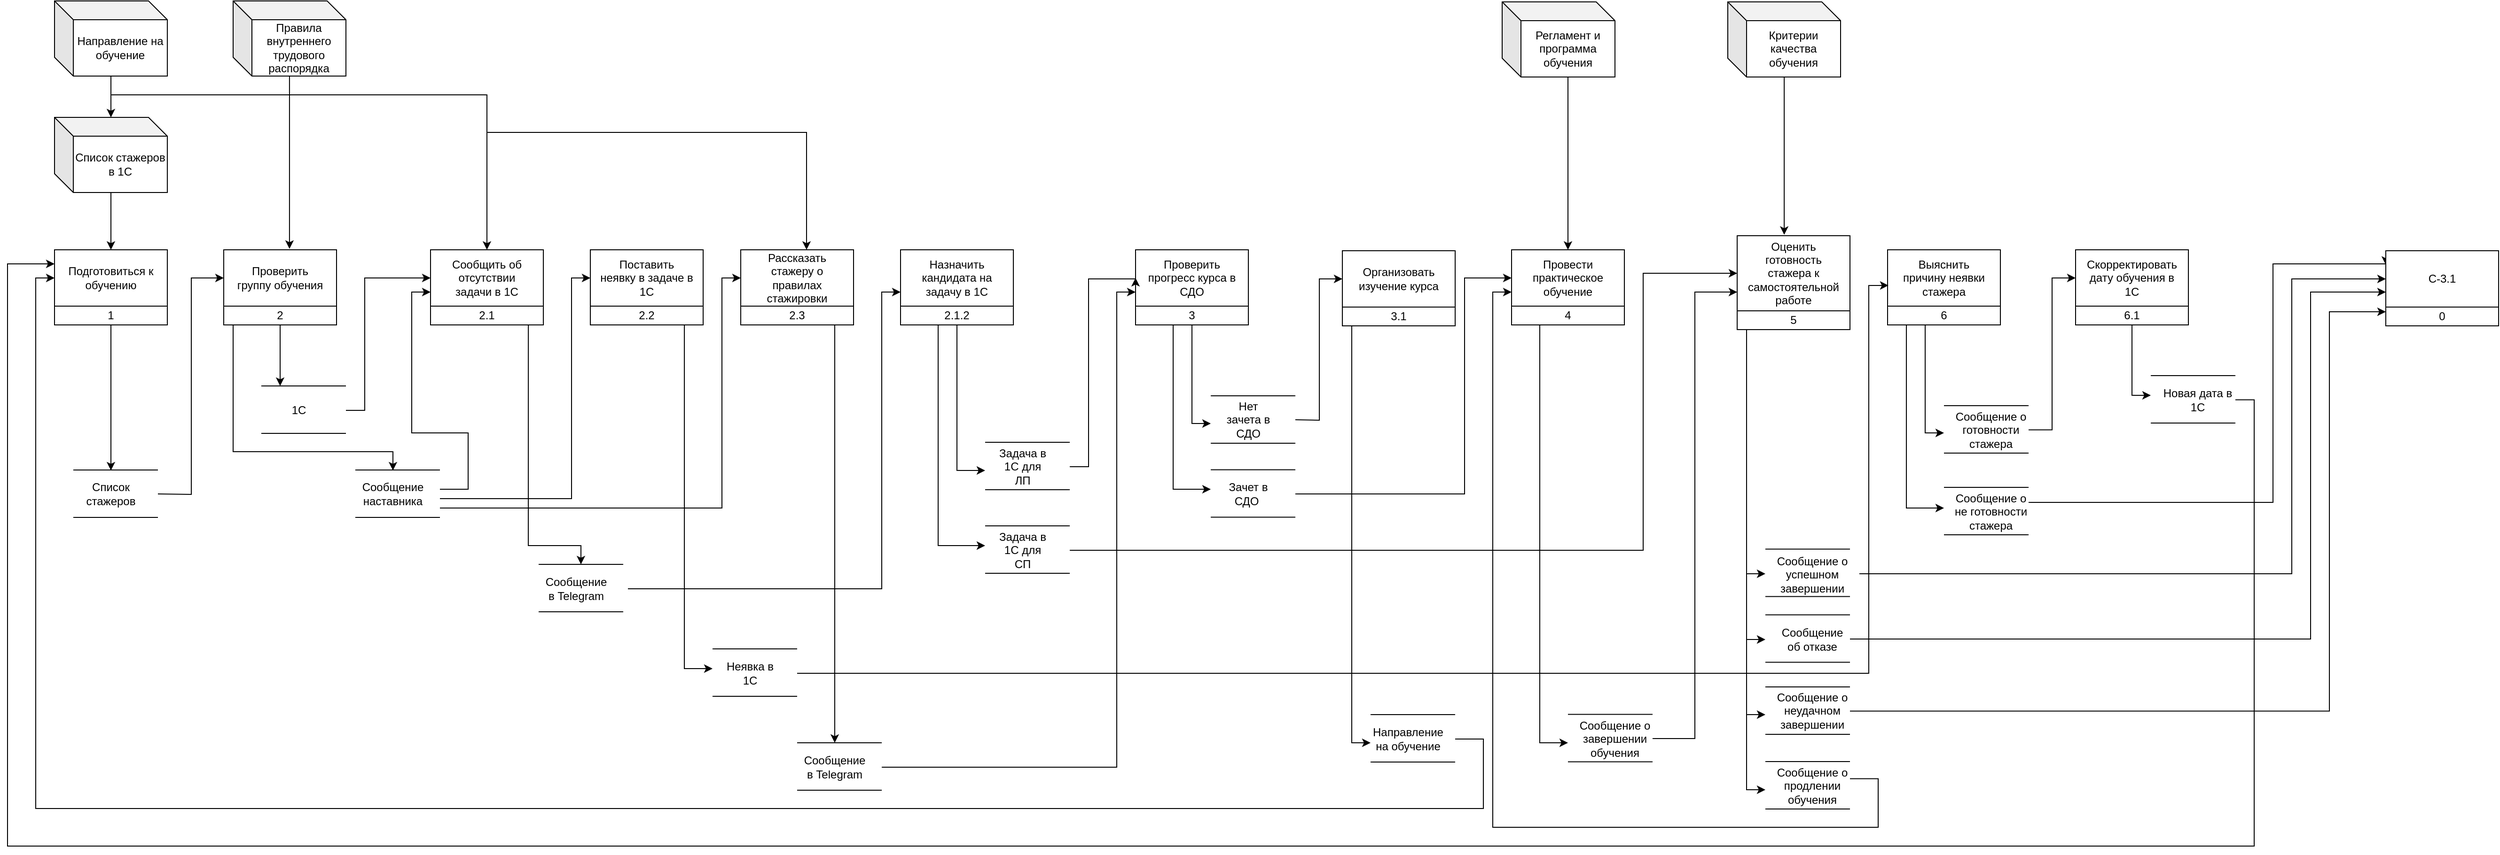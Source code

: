 <mxfile version="16.6.4" type="github">
  <diagram name="Page-1" id="b520641d-4fe3-3701-9064-5fc419738815">
    <mxGraphModel dx="1182" dy="735" grid="1" gridSize="10" guides="1" tooltips="1" connect="1" arrows="1" fold="1" page="1" pageScale="1" pageWidth="1100" pageHeight="850" background="none" math="0" shadow="0">
      <root>
        <mxCell id="0" />
        <mxCell id="1" parent="0" />
        <mxCell id="6F9IR-Z4LZiCtRojtN5O-6" value="" style="edgeStyle=orthogonalEdgeStyle;rounded=0;orthogonalLoop=1;jettySize=auto;html=1;" edge="1" parent="1" source="6F9IR-Z4LZiCtRojtN5O-1" target="6F9IR-Z4LZiCtRojtN5O-5">
          <mxGeometry relative="1" as="geometry" />
        </mxCell>
        <mxCell id="6F9IR-Z4LZiCtRojtN5O-1" value="Направление на обучение" style="shape=cube;whiteSpace=wrap;html=1;boundedLbl=1;backgroundOutline=1;darkOpacity=0.05;darkOpacity2=0.1;" vertex="1" parent="1">
          <mxGeometry x="90" y="40" width="120" height="80" as="geometry" />
        </mxCell>
        <mxCell id="6F9IR-Z4LZiCtRojtN5O-19" value="" style="edgeStyle=orthogonalEdgeStyle;rounded=0;orthogonalLoop=1;jettySize=auto;html=1;" edge="1" parent="1" source="6F9IR-Z4LZiCtRojtN5O-5" target="6F9IR-Z4LZiCtRojtN5O-7">
          <mxGeometry relative="1" as="geometry" />
        </mxCell>
        <mxCell id="6F9IR-Z4LZiCtRojtN5O-5" value="Список стажеров в 1С" style="shape=cube;whiteSpace=wrap;html=1;boundedLbl=1;backgroundOutline=1;darkOpacity=0.05;darkOpacity2=0.1;" vertex="1" parent="1">
          <mxGeometry x="90" y="164" width="120" height="80" as="geometry" />
        </mxCell>
        <mxCell id="6F9IR-Z4LZiCtRojtN5O-7" value="&#xa;&#xa;Подготовиться к&#xa;обучению&#xa;&#xa;" style="whiteSpace=wrap;html=1;" vertex="1" parent="1">
          <mxGeometry x="90" y="305" width="120" height="60" as="geometry" />
        </mxCell>
        <mxCell id="6F9IR-Z4LZiCtRojtN5O-97" value="" style="edgeStyle=orthogonalEdgeStyle;rounded=0;orthogonalLoop=1;jettySize=auto;html=1;" edge="1" parent="1" source="6F9IR-Z4LZiCtRojtN5O-9">
          <mxGeometry relative="1" as="geometry">
            <mxPoint x="150" y="540" as="targetPoint" />
          </mxGeometry>
        </mxCell>
        <mxCell id="6F9IR-Z4LZiCtRojtN5O-9" value="1" style="rounded=0;whiteSpace=wrap;html=1;" vertex="1" parent="1">
          <mxGeometry x="90" y="365" width="120" height="20" as="geometry" />
        </mxCell>
        <mxCell id="6F9IR-Z4LZiCtRojtN5O-10" value="&#xa;&#xa;Проверить&#xa;группу обучения&#xa;&#xa;" style="whiteSpace=wrap;html=1;" vertex="1" parent="1">
          <mxGeometry x="270" y="305" width="120" height="60" as="geometry" />
        </mxCell>
        <mxCell id="6F9IR-Z4LZiCtRojtN5O-117" value="" style="edgeStyle=orthogonalEdgeStyle;rounded=0;orthogonalLoop=1;jettySize=auto;html=1;" edge="1" parent="1" source="6F9IR-Z4LZiCtRojtN5O-12">
          <mxGeometry relative="1" as="geometry">
            <mxPoint x="450" y="540" as="targetPoint" />
            <Array as="points">
              <mxPoint x="280" y="520" />
              <mxPoint x="450" y="520" />
            </Array>
          </mxGeometry>
        </mxCell>
        <mxCell id="6F9IR-Z4LZiCtRojtN5O-123" value="" style="edgeStyle=orthogonalEdgeStyle;rounded=0;orthogonalLoop=1;jettySize=auto;html=1;" edge="1" parent="1" source="6F9IR-Z4LZiCtRojtN5O-12">
          <mxGeometry relative="1" as="geometry">
            <mxPoint x="330" y="450" as="targetPoint" />
          </mxGeometry>
        </mxCell>
        <mxCell id="6F9IR-Z4LZiCtRojtN5O-12" value="2" style="rounded=0;whiteSpace=wrap;html=1;" vertex="1" parent="1">
          <mxGeometry x="270" y="365" width="120" height="20" as="geometry" />
        </mxCell>
        <mxCell id="6F9IR-Z4LZiCtRojtN5O-13" value="&#xa;&#xa;Сообщить об&#xa;отсутствии&#xa;задачи в 1С&#xa;&#xa;" style="whiteSpace=wrap;html=1;" vertex="1" parent="1">
          <mxGeometry x="490" y="305" width="120" height="60" as="geometry" />
        </mxCell>
        <mxCell id="6F9IR-Z4LZiCtRojtN5O-132" value="" style="edgeStyle=orthogonalEdgeStyle;rounded=0;orthogonalLoop=1;jettySize=auto;html=1;exitX=0.867;exitY=0.95;exitDx=0;exitDy=0;exitPerimeter=0;" edge="1" parent="1" source="6F9IR-Z4LZiCtRojtN5O-14">
          <mxGeometry relative="1" as="geometry">
            <mxPoint x="650" y="640" as="targetPoint" />
            <Array as="points">
              <mxPoint x="594" y="620" />
              <mxPoint x="650" y="620" />
            </Array>
          </mxGeometry>
        </mxCell>
        <mxCell id="6F9IR-Z4LZiCtRojtN5O-14" value="2.1" style="rounded=0;whiteSpace=wrap;html=1;" vertex="1" parent="1">
          <mxGeometry x="490" y="365" width="120" height="20" as="geometry" />
        </mxCell>
        <mxCell id="6F9IR-Z4LZiCtRojtN5O-15" value="&#xa;&#xa;Поставить&#xa;неявку в задаче в&#xa;1С&#xa;&#xa;" style="whiteSpace=wrap;html=1;" vertex="1" parent="1">
          <mxGeometry x="660" y="305" width="120" height="60" as="geometry" />
        </mxCell>
        <mxCell id="6F9IR-Z4LZiCtRojtN5O-153" value="" style="edgeStyle=orthogonalEdgeStyle;rounded=0;orthogonalLoop=1;jettySize=auto;html=1;" edge="1" parent="1" source="6F9IR-Z4LZiCtRojtN5O-16">
          <mxGeometry relative="1" as="geometry">
            <mxPoint x="790" y="751" as="targetPoint" />
            <Array as="points">
              <mxPoint x="760" y="751" />
            </Array>
          </mxGeometry>
        </mxCell>
        <mxCell id="6F9IR-Z4LZiCtRojtN5O-16" value="2.2" style="rounded=0;whiteSpace=wrap;html=1;" vertex="1" parent="1">
          <mxGeometry x="660" y="365" width="120" height="20" as="geometry" />
        </mxCell>
        <mxCell id="6F9IR-Z4LZiCtRojtN5O-17" value="&#xa;&#xa;Рассказать&#xa;стажеру о&#xa;правилах&#xa;стажировки&#xa;&#xa;" style="whiteSpace=wrap;html=1;" vertex="1" parent="1">
          <mxGeometry x="820" y="305" width="120" height="60" as="geometry" />
        </mxCell>
        <mxCell id="6F9IR-Z4LZiCtRojtN5O-160" value="" style="edgeStyle=orthogonalEdgeStyle;rounded=0;orthogonalLoop=1;jettySize=auto;html=1;" edge="1" parent="1" source="6F9IR-Z4LZiCtRojtN5O-18">
          <mxGeometry relative="1" as="geometry">
            <mxPoint x="920" y="830" as="targetPoint" />
            <Array as="points">
              <mxPoint x="920" y="445" />
            </Array>
          </mxGeometry>
        </mxCell>
        <mxCell id="6F9IR-Z4LZiCtRojtN5O-18" value="2.3" style="rounded=0;whiteSpace=wrap;html=1;" vertex="1" parent="1">
          <mxGeometry x="820" y="365" width="120" height="20" as="geometry" />
        </mxCell>
        <mxCell id="6F9IR-Z4LZiCtRojtN5O-23" value="" style="edgeStyle=orthogonalEdgeStyle;rounded=0;orthogonalLoop=1;jettySize=auto;html=1;entryX=0.583;entryY=-0.017;entryDx=0;entryDy=0;entryPerimeter=0;" edge="1" parent="1" source="6F9IR-Z4LZiCtRojtN5O-21" target="6F9IR-Z4LZiCtRojtN5O-10">
          <mxGeometry relative="1" as="geometry">
            <mxPoint x="340" y="200" as="targetPoint" />
          </mxGeometry>
        </mxCell>
        <mxCell id="6F9IR-Z4LZiCtRojtN5O-21" value="Правила внутреннего трудового распорядка" style="shape=cube;whiteSpace=wrap;html=1;boundedLbl=1;backgroundOutline=1;darkOpacity=0.05;darkOpacity2=0.1;" vertex="1" parent="1">
          <mxGeometry x="280" y="40" width="120" height="80" as="geometry" />
        </mxCell>
        <mxCell id="6F9IR-Z4LZiCtRojtN5O-29" value="" style="edgeStyle=orthogonalEdgeStyle;rounded=0;orthogonalLoop=1;jettySize=auto;html=1;entryX=0.5;entryY=0;entryDx=0;entryDy=0;" edge="1" parent="1" target="6F9IR-Z4LZiCtRojtN5O-13">
          <mxGeometry relative="1" as="geometry">
            <mxPoint x="150" y="130" as="sourcePoint" />
            <mxPoint x="550" y="140" as="targetPoint" />
            <Array as="points">
              <mxPoint x="150" y="140" />
              <mxPoint x="550" y="140" />
            </Array>
          </mxGeometry>
        </mxCell>
        <mxCell id="6F9IR-Z4LZiCtRojtN5O-36" value="" style="edgeStyle=orthogonalEdgeStyle;rounded=0;orthogonalLoop=1;jettySize=auto;html=1;" edge="1" parent="1" target="6F9IR-Z4LZiCtRojtN5O-17">
          <mxGeometry relative="1" as="geometry">
            <mxPoint x="550" y="180" as="sourcePoint" />
            <mxPoint x="890" y="210" as="targetPoint" />
            <Array as="points">
              <mxPoint x="890" y="300" />
              <mxPoint x="890" y="300" />
            </Array>
          </mxGeometry>
        </mxCell>
        <mxCell id="6F9IR-Z4LZiCtRojtN5O-37" value="Назначить&lt;br&gt;кандидата на&lt;br&gt;задачу в 1С" style="whiteSpace=wrap;html=1;" vertex="1" parent="1">
          <mxGeometry x="990" y="305" width="120" height="60" as="geometry" />
        </mxCell>
        <mxCell id="6F9IR-Z4LZiCtRojtN5O-145" value="" style="edgeStyle=orthogonalEdgeStyle;rounded=0;orthogonalLoop=1;jettySize=auto;html=1;" edge="1" parent="1" source="6F9IR-Z4LZiCtRojtN5O-40">
          <mxGeometry relative="1" as="geometry">
            <mxPoint x="1080" y="540" as="targetPoint" />
            <Array as="points">
              <mxPoint x="1050" y="540" />
            </Array>
          </mxGeometry>
        </mxCell>
        <mxCell id="6F9IR-Z4LZiCtRojtN5O-147" value="" style="edgeStyle=orthogonalEdgeStyle;rounded=0;orthogonalLoop=1;jettySize=auto;html=1;" edge="1" parent="1" source="6F9IR-Z4LZiCtRojtN5O-40">
          <mxGeometry relative="1" as="geometry">
            <mxPoint x="1080" y="620" as="targetPoint" />
            <Array as="points">
              <mxPoint x="1030" y="620" />
            </Array>
          </mxGeometry>
        </mxCell>
        <mxCell id="6F9IR-Z4LZiCtRojtN5O-40" value="2.1.2" style="rounded=0;whiteSpace=wrap;html=1;" vertex="1" parent="1">
          <mxGeometry x="990" y="365" width="120" height="20" as="geometry" />
        </mxCell>
        <mxCell id="6F9IR-Z4LZiCtRojtN5O-45" value="&#xa;&#xa;Выяснить&#xa;причину неявки&#xa;стажера&#xa;&#xa;" style="whiteSpace=wrap;html=1;" vertex="1" parent="1">
          <mxGeometry x="2040" y="305" width="120" height="60" as="geometry" />
        </mxCell>
        <mxCell id="6F9IR-Z4LZiCtRojtN5O-204" value="" style="edgeStyle=orthogonalEdgeStyle;rounded=0;orthogonalLoop=1;jettySize=auto;html=1;" edge="1" parent="1" source="6F9IR-Z4LZiCtRojtN5O-47">
          <mxGeometry relative="1" as="geometry">
            <mxPoint x="2100" y="500" as="targetPoint" />
            <Array as="points">
              <mxPoint x="2080" y="500" />
            </Array>
          </mxGeometry>
        </mxCell>
        <mxCell id="6F9IR-Z4LZiCtRojtN5O-218" value="" style="edgeStyle=orthogonalEdgeStyle;rounded=0;orthogonalLoop=1;jettySize=auto;html=1;" edge="1" parent="1" source="6F9IR-Z4LZiCtRojtN5O-47">
          <mxGeometry relative="1" as="geometry">
            <mxPoint x="2100" y="580" as="targetPoint" />
            <Array as="points">
              <mxPoint x="2060" y="580" />
            </Array>
          </mxGeometry>
        </mxCell>
        <mxCell id="6F9IR-Z4LZiCtRojtN5O-47" value="6" style="rounded=0;whiteSpace=wrap;html=1;" vertex="1" parent="1">
          <mxGeometry x="2040" y="365" width="120" height="20" as="geometry" />
        </mxCell>
        <mxCell id="6F9IR-Z4LZiCtRojtN5O-51" value="Проверить&lt;br&gt;прогресс курса в&lt;br&gt;СДО" style="whiteSpace=wrap;html=1;" vertex="1" parent="1">
          <mxGeometry x="1240" y="305" width="120" height="60" as="geometry" />
        </mxCell>
        <mxCell id="6F9IR-Z4LZiCtRojtN5O-167" value="" style="edgeStyle=orthogonalEdgeStyle;rounded=0;orthogonalLoop=1;jettySize=auto;html=1;" edge="1" parent="1" source="6F9IR-Z4LZiCtRojtN5O-53">
          <mxGeometry relative="1" as="geometry">
            <mxPoint x="1320" y="490" as="targetPoint" />
            <Array as="points">
              <mxPoint x="1300" y="490" />
            </Array>
          </mxGeometry>
        </mxCell>
        <mxCell id="6F9IR-Z4LZiCtRojtN5O-176" value="" style="edgeStyle=orthogonalEdgeStyle;rounded=0;orthogonalLoop=1;jettySize=auto;html=1;" edge="1" parent="1" source="6F9IR-Z4LZiCtRojtN5O-53">
          <mxGeometry relative="1" as="geometry">
            <mxPoint x="1320" y="560" as="targetPoint" />
            <Array as="points">
              <mxPoint x="1280" y="560" />
            </Array>
          </mxGeometry>
        </mxCell>
        <mxCell id="6F9IR-Z4LZiCtRojtN5O-53" value="3" style="rounded=0;whiteSpace=wrap;html=1;" vertex="1" parent="1">
          <mxGeometry x="1240" y="365" width="120" height="20" as="geometry" />
        </mxCell>
        <mxCell id="6F9IR-Z4LZiCtRojtN5O-62" value="&#xa;&#xa;Оценить&#xa;готовность&#xa;стажера к&#xa;самостоятельной&#xa;работе&#xa;&#xa;" style="whiteSpace=wrap;html=1;" vertex="1" parent="1">
          <mxGeometry x="1880" y="290" width="120" height="80" as="geometry" />
        </mxCell>
        <mxCell id="6F9IR-Z4LZiCtRojtN5O-196" value="" style="edgeStyle=orthogonalEdgeStyle;rounded=0;orthogonalLoop=1;jettySize=auto;html=1;" edge="1" parent="1" source="6F9IR-Z4LZiCtRojtN5O-64">
          <mxGeometry relative="1" as="geometry">
            <mxPoint x="1910" y="880" as="targetPoint" />
            <Array as="points">
              <mxPoint x="1890" y="880" />
            </Array>
          </mxGeometry>
        </mxCell>
        <mxCell id="6F9IR-Z4LZiCtRojtN5O-64" value="5" style="rounded=0;whiteSpace=wrap;html=1;" vertex="1" parent="1">
          <mxGeometry x="1880" y="370" width="120" height="20" as="geometry" />
        </mxCell>
        <mxCell id="6F9IR-Z4LZiCtRojtN5O-69" value="" style="edgeStyle=orthogonalEdgeStyle;rounded=0;orthogonalLoop=1;jettySize=auto;html=1;entryX=0.417;entryY=-0.012;entryDx=0;entryDy=0;entryPerimeter=0;" edge="1" parent="1" source="6F9IR-Z4LZiCtRojtN5O-67" target="6F9IR-Z4LZiCtRojtN5O-62">
          <mxGeometry relative="1" as="geometry">
            <mxPoint x="1930" y="211" as="targetPoint" />
          </mxGeometry>
        </mxCell>
        <mxCell id="6F9IR-Z4LZiCtRojtN5O-67" value="Критерии качества обучения" style="shape=cube;whiteSpace=wrap;boundedLbl=1;backgroundOutline=1;darkOpacity=0.05;darkOpacity2=0.1;" vertex="1" parent="1">
          <mxGeometry x="1870" y="41" width="120" height="80" as="geometry" />
        </mxCell>
        <mxCell id="6F9IR-Z4LZiCtRojtN5O-70" value="&#xa;&#xa;Провести&#xa;практическое&#xa;обучение&#xa;&#xa;" style="whiteSpace=wrap;html=1;" vertex="1" parent="1">
          <mxGeometry x="1640" y="305" width="120" height="60" as="geometry" />
        </mxCell>
        <mxCell id="6F9IR-Z4LZiCtRojtN5O-189" value="" style="edgeStyle=orthogonalEdgeStyle;rounded=0;orthogonalLoop=1;jettySize=auto;html=1;" edge="1" parent="1" source="6F9IR-Z4LZiCtRojtN5O-72">
          <mxGeometry relative="1" as="geometry">
            <mxPoint x="1700" y="830" as="targetPoint" />
            <Array as="points">
              <mxPoint x="1670" y="830" />
            </Array>
          </mxGeometry>
        </mxCell>
        <mxCell id="6F9IR-Z4LZiCtRojtN5O-72" value="4" style="rounded=0;whiteSpace=wrap;html=1;" vertex="1" parent="1">
          <mxGeometry x="1640" y="365" width="120" height="20" as="geometry" />
        </mxCell>
        <mxCell id="6F9IR-Z4LZiCtRojtN5O-77" value="" style="edgeStyle=orthogonalEdgeStyle;rounded=0;orthogonalLoop=1;jettySize=auto;html=1;" edge="1" parent="1" source="6F9IR-Z4LZiCtRojtN5O-75" target="6F9IR-Z4LZiCtRojtN5O-70">
          <mxGeometry relative="1" as="geometry">
            <mxPoint x="1690" y="260" as="targetPoint" />
            <Array as="points">
              <mxPoint x="1700" y="170" />
              <mxPoint x="1700" y="170" />
            </Array>
          </mxGeometry>
        </mxCell>
        <mxCell id="6F9IR-Z4LZiCtRojtN5O-75" value="Регламент и программа обучения" style="shape=cube;whiteSpace=wrap;boundedLbl=1;backgroundOutline=1;darkOpacity=0.05;darkOpacity2=0.1;" vertex="1" parent="1">
          <mxGeometry x="1630" y="41" width="120" height="80" as="geometry" />
        </mxCell>
        <mxCell id="6F9IR-Z4LZiCtRojtN5O-78" value="&#xa;&#xa;Организовать&#xa;изучение курса&#xa;&#xa;" style="whiteSpace=wrap;html=1;" vertex="1" parent="1">
          <mxGeometry x="1460" y="306" width="120" height="60" as="geometry" />
        </mxCell>
        <mxCell id="6F9IR-Z4LZiCtRojtN5O-185" value="" style="edgeStyle=orthogonalEdgeStyle;rounded=0;orthogonalLoop=1;jettySize=auto;html=1;" edge="1" parent="1" source="6F9IR-Z4LZiCtRojtN5O-80">
          <mxGeometry relative="1" as="geometry">
            <mxPoint x="1490" y="830" as="targetPoint" />
            <Array as="points">
              <mxPoint x="1470" y="830" />
            </Array>
          </mxGeometry>
        </mxCell>
        <mxCell id="6F9IR-Z4LZiCtRojtN5O-80" value="3.1" style="rounded=0;whiteSpace=wrap;html=1;" vertex="1" parent="1">
          <mxGeometry x="1460" y="366" width="120" height="20" as="geometry" />
        </mxCell>
        <mxCell id="6F9IR-Z4LZiCtRojtN5O-89" value="Скорректировать&lt;br&gt;дату обучения в&lt;br&gt;1С" style="whiteSpace=wrap;html=1;" vertex="1" parent="1">
          <mxGeometry x="2240" y="305" width="120" height="60" as="geometry" />
        </mxCell>
        <mxCell id="6F9IR-Z4LZiCtRojtN5O-220" value="" style="edgeStyle=orthogonalEdgeStyle;rounded=0;orthogonalLoop=1;jettySize=auto;html=1;" edge="1" parent="1" source="6F9IR-Z4LZiCtRojtN5O-91">
          <mxGeometry relative="1" as="geometry">
            <mxPoint x="2320" y="460" as="targetPoint" />
            <Array as="points">
              <mxPoint x="2300" y="460" />
            </Array>
          </mxGeometry>
        </mxCell>
        <mxCell id="6F9IR-Z4LZiCtRojtN5O-91" value="6.1" style="rounded=0;whiteSpace=wrap;html=1;" vertex="1" parent="1">
          <mxGeometry x="2240" y="365" width="120" height="20" as="geometry" />
        </mxCell>
        <mxCell id="6F9IR-Z4LZiCtRojtN5O-98" value="" style="endArrow=none;html=1;rounded=0;" edge="1" parent="1">
          <mxGeometry width="50" height="50" relative="1" as="geometry">
            <mxPoint x="110" y="539.5" as="sourcePoint" />
            <mxPoint x="200" y="539.5" as="targetPoint" />
          </mxGeometry>
        </mxCell>
        <mxCell id="6F9IR-Z4LZiCtRojtN5O-101" value="" style="endArrow=none;html=1;rounded=0;" edge="1" parent="1">
          <mxGeometry width="50" height="50" relative="1" as="geometry">
            <mxPoint x="110" y="590" as="sourcePoint" />
            <mxPoint x="200" y="590" as="targetPoint" />
          </mxGeometry>
        </mxCell>
        <mxCell id="6F9IR-Z4LZiCtRojtN5O-104" value="" style="edgeStyle=orthogonalEdgeStyle;rounded=0;orthogonalLoop=1;jettySize=auto;html=1;entryX=0;entryY=0.5;entryDx=0;entryDy=0;" edge="1" parent="1" target="6F9IR-Z4LZiCtRojtN5O-10">
          <mxGeometry relative="1" as="geometry">
            <mxPoint x="200" y="565" as="sourcePoint" />
            <mxPoint x="230" y="565" as="targetPoint" />
          </mxGeometry>
        </mxCell>
        <mxCell id="6F9IR-Z4LZiCtRojtN5O-102" value="Список стажеров" style="text;html=1;strokeColor=none;fillColor=none;align=center;verticalAlign=middle;whiteSpace=wrap;rounded=0;" vertex="1" parent="1">
          <mxGeometry x="120" y="550" width="60" height="30" as="geometry" />
        </mxCell>
        <mxCell id="6F9IR-Z4LZiCtRojtN5O-107" value="" style="endArrow=none;html=1;rounded=0;" edge="1" parent="1">
          <mxGeometry width="50" height="50" relative="1" as="geometry">
            <mxPoint x="410" y="539.5" as="sourcePoint" />
            <mxPoint x="500" y="539.5" as="targetPoint" />
          </mxGeometry>
        </mxCell>
        <mxCell id="6F9IR-Z4LZiCtRojtN5O-108" value="" style="endArrow=none;html=1;rounded=0;" edge="1" parent="1">
          <mxGeometry width="50" height="50" relative="1" as="geometry">
            <mxPoint x="410" y="590" as="sourcePoint" />
            <mxPoint x="500" y="590" as="targetPoint" />
          </mxGeometry>
        </mxCell>
        <mxCell id="6F9IR-Z4LZiCtRojtN5O-119" value="" style="edgeStyle=orthogonalEdgeStyle;rounded=0;orthogonalLoop=1;jettySize=auto;html=1;entryX=0;entryY=0.5;entryDx=0;entryDy=0;" edge="1" parent="1" target="6F9IR-Z4LZiCtRojtN5O-17">
          <mxGeometry relative="1" as="geometry">
            <mxPoint x="500" y="580" as="sourcePoint" />
            <mxPoint x="880" y="410" as="targetPoint" />
            <Array as="points">
              <mxPoint x="800" y="580" />
              <mxPoint x="800" y="335" />
            </Array>
          </mxGeometry>
        </mxCell>
        <mxCell id="6F9IR-Z4LZiCtRojtN5O-121" value="" style="edgeStyle=orthogonalEdgeStyle;rounded=0;orthogonalLoop=1;jettySize=auto;html=1;entryX=0;entryY=0.5;entryDx=0;entryDy=0;" edge="1" parent="1" target="6F9IR-Z4LZiCtRojtN5O-15">
          <mxGeometry relative="1" as="geometry">
            <mxPoint x="500" y="570" as="sourcePoint" />
            <mxPoint x="430" y="564" as="targetPoint" />
            <Array as="points">
              <mxPoint x="640" y="570" />
              <mxPoint x="640" y="335" />
            </Array>
          </mxGeometry>
        </mxCell>
        <mxCell id="6F9IR-Z4LZiCtRojtN5O-127" value="" style="edgeStyle=orthogonalEdgeStyle;rounded=0;orthogonalLoop=1;jettySize=auto;html=1;entryX=0;entryY=0.75;entryDx=0;entryDy=0;" edge="1" parent="1" target="6F9IR-Z4LZiCtRojtN5O-13">
          <mxGeometry relative="1" as="geometry">
            <mxPoint x="500" y="560" as="sourcePoint" />
            <mxPoint x="580" y="385" as="targetPoint" />
            <Array as="points">
              <mxPoint x="530" y="560" />
              <mxPoint x="530" y="500" />
              <mxPoint x="470" y="500" />
              <mxPoint x="470" y="350" />
            </Array>
          </mxGeometry>
        </mxCell>
        <mxCell id="6F9IR-Z4LZiCtRojtN5O-109" value="Сообщение наставника" style="text;html=1;strokeColor=none;fillColor=none;align=center;verticalAlign=middle;whiteSpace=wrap;rounded=0;" vertex="1" parent="1">
          <mxGeometry x="420" y="550" width="60" height="30" as="geometry" />
        </mxCell>
        <mxCell id="6F9IR-Z4LZiCtRojtN5O-110" value="" style="endArrow=none;html=1;rounded=0;" edge="1" parent="1">
          <mxGeometry width="50" height="50" relative="1" as="geometry">
            <mxPoint x="310" y="450" as="sourcePoint" />
            <mxPoint x="400" y="450" as="targetPoint" />
          </mxGeometry>
        </mxCell>
        <mxCell id="6F9IR-Z4LZiCtRojtN5O-111" value="" style="endArrow=none;html=1;rounded=0;" edge="1" parent="1">
          <mxGeometry width="50" height="50" relative="1" as="geometry">
            <mxPoint x="310" y="500.5" as="sourcePoint" />
            <mxPoint x="400" y="500.5" as="targetPoint" />
          </mxGeometry>
        </mxCell>
        <mxCell id="6F9IR-Z4LZiCtRojtN5O-125" value="" style="edgeStyle=orthogonalEdgeStyle;rounded=0;orthogonalLoop=1;jettySize=auto;html=1;entryX=0;entryY=0.5;entryDx=0;entryDy=0;" edge="1" parent="1" target="6F9IR-Z4LZiCtRojtN5O-13">
          <mxGeometry relative="1" as="geometry">
            <mxPoint x="400" y="476" as="sourcePoint" />
            <mxPoint x="430" y="475.5" as="targetPoint" />
            <Array as="points">
              <mxPoint x="420" y="476" />
              <mxPoint x="420" y="335" />
            </Array>
          </mxGeometry>
        </mxCell>
        <mxCell id="6F9IR-Z4LZiCtRojtN5O-112" value="1С" style="text;html=1;strokeColor=none;fillColor=none;align=center;verticalAlign=middle;whiteSpace=wrap;rounded=0;" vertex="1" parent="1">
          <mxGeometry x="320" y="460.5" width="60" height="30" as="geometry" />
        </mxCell>
        <mxCell id="6F9IR-Z4LZiCtRojtN5O-128" value="" style="endArrow=none;html=1;rounded=0;" edge="1" parent="1">
          <mxGeometry width="50" height="50" relative="1" as="geometry">
            <mxPoint x="605" y="640" as="sourcePoint" />
            <mxPoint x="695" y="640" as="targetPoint" />
          </mxGeometry>
        </mxCell>
        <mxCell id="6F9IR-Z4LZiCtRojtN5O-129" value="" style="endArrow=none;html=1;rounded=0;" edge="1" parent="1">
          <mxGeometry width="50" height="50" relative="1" as="geometry">
            <mxPoint x="605" y="690.5" as="sourcePoint" />
            <mxPoint x="695" y="690.5" as="targetPoint" />
          </mxGeometry>
        </mxCell>
        <mxCell id="6F9IR-Z4LZiCtRojtN5O-135" value="" style="edgeStyle=orthogonalEdgeStyle;rounded=0;orthogonalLoop=1;jettySize=auto;html=1;entryX=0;entryY=0.75;entryDx=0;entryDy=0;" edge="1" parent="1" target="6F9IR-Z4LZiCtRojtN5O-37">
          <mxGeometry relative="1" as="geometry">
            <mxPoint x="700" y="666" as="sourcePoint" />
            <mxPoint x="725" y="665.5" as="targetPoint" />
            <Array as="points">
              <mxPoint x="970" y="666" />
              <mxPoint x="970" y="350" />
            </Array>
          </mxGeometry>
        </mxCell>
        <mxCell id="6F9IR-Z4LZiCtRojtN5O-130" value="Сообщение в Telegram" style="text;html=1;strokeColor=none;fillColor=none;align=center;verticalAlign=middle;whiteSpace=wrap;rounded=0;" vertex="1" parent="1">
          <mxGeometry x="615" y="650.5" width="60" height="30" as="geometry" />
        </mxCell>
        <mxCell id="6F9IR-Z4LZiCtRojtN5O-138" value="" style="endArrow=none;html=1;rounded=0;" edge="1" parent="1">
          <mxGeometry width="50" height="50" relative="1" as="geometry">
            <mxPoint x="1080" y="510" as="sourcePoint" />
            <mxPoint x="1170" y="510" as="targetPoint" />
          </mxGeometry>
        </mxCell>
        <mxCell id="6F9IR-Z4LZiCtRojtN5O-139" value="" style="endArrow=none;html=1;rounded=0;" edge="1" parent="1">
          <mxGeometry width="50" height="50" relative="1" as="geometry">
            <mxPoint x="1080" y="560.5" as="sourcePoint" />
            <mxPoint x="1170" y="560.5" as="targetPoint" />
          </mxGeometry>
        </mxCell>
        <mxCell id="6F9IR-Z4LZiCtRojtN5O-149" value="" style="edgeStyle=orthogonalEdgeStyle;rounded=0;orthogonalLoop=1;jettySize=auto;html=1;entryX=0;entryY=0.5;entryDx=0;entryDy=0;" edge="1" parent="1" target="6F9IR-Z4LZiCtRojtN5O-51">
          <mxGeometry relative="1" as="geometry">
            <mxPoint x="1170" y="536" as="sourcePoint" />
            <mxPoint x="1200" y="535.5" as="targetPoint" />
            <Array as="points">
              <mxPoint x="1190" y="536" />
              <mxPoint x="1190" y="336" />
            </Array>
          </mxGeometry>
        </mxCell>
        <mxCell id="6F9IR-Z4LZiCtRojtN5O-140" value="Задача в 1C для ЛП" style="text;html=1;strokeColor=none;fillColor=none;align=center;verticalAlign=middle;whiteSpace=wrap;rounded=0;" vertex="1" parent="1">
          <mxGeometry x="1090" y="520.5" width="60" height="30" as="geometry" />
        </mxCell>
        <mxCell id="6F9IR-Z4LZiCtRojtN5O-141" value="" style="endArrow=none;html=1;rounded=0;" edge="1" parent="1">
          <mxGeometry width="50" height="50" relative="1" as="geometry">
            <mxPoint x="1080" y="599" as="sourcePoint" />
            <mxPoint x="1170" y="599" as="targetPoint" />
          </mxGeometry>
        </mxCell>
        <mxCell id="6F9IR-Z4LZiCtRojtN5O-142" value="" style="endArrow=none;html=1;rounded=0;" edge="1" parent="1">
          <mxGeometry width="50" height="50" relative="1" as="geometry">
            <mxPoint x="1080" y="649.5" as="sourcePoint" />
            <mxPoint x="1170" y="649.5" as="targetPoint" />
          </mxGeometry>
        </mxCell>
        <mxCell id="6F9IR-Z4LZiCtRojtN5O-151" value="" style="edgeStyle=orthogonalEdgeStyle;rounded=0;orthogonalLoop=1;jettySize=auto;html=1;entryX=0;entryY=0.5;entryDx=0;entryDy=0;" edge="1" parent="1" target="6F9IR-Z4LZiCtRojtN5O-62">
          <mxGeometry relative="1" as="geometry">
            <mxPoint x="1170" y="625" as="sourcePoint" />
            <mxPoint x="1200" y="624.5" as="targetPoint" />
            <Array as="points">
              <mxPoint x="1780" y="625" />
              <mxPoint x="1780" y="330" />
            </Array>
          </mxGeometry>
        </mxCell>
        <mxCell id="6F9IR-Z4LZiCtRojtN5O-143" value="Задача в 1C для СП" style="text;html=1;strokeColor=none;fillColor=none;align=center;verticalAlign=middle;whiteSpace=wrap;rounded=0;" vertex="1" parent="1">
          <mxGeometry x="1090" y="609.5" width="60" height="30" as="geometry" />
        </mxCell>
        <mxCell id="6F9IR-Z4LZiCtRojtN5O-154" value="" style="endArrow=none;html=1;rounded=0;" edge="1" parent="1">
          <mxGeometry width="50" height="50" relative="1" as="geometry">
            <mxPoint x="790" y="730" as="sourcePoint" />
            <mxPoint x="880" y="730" as="targetPoint" />
          </mxGeometry>
        </mxCell>
        <mxCell id="6F9IR-Z4LZiCtRojtN5O-155" value="" style="endArrow=none;html=1;rounded=0;" edge="1" parent="1">
          <mxGeometry width="50" height="50" relative="1" as="geometry">
            <mxPoint x="790" y="780.5" as="sourcePoint" />
            <mxPoint x="880" y="780.5" as="targetPoint" />
          </mxGeometry>
        </mxCell>
        <mxCell id="6F9IR-Z4LZiCtRojtN5O-158" value="" style="edgeStyle=orthogonalEdgeStyle;rounded=0;orthogonalLoop=1;jettySize=auto;html=1;entryX=0.008;entryY=0.633;entryDx=0;entryDy=0;entryPerimeter=0;" edge="1" parent="1" target="6F9IR-Z4LZiCtRojtN5O-45">
          <mxGeometry relative="1" as="geometry">
            <mxPoint x="880" y="756" as="sourcePoint" />
            <mxPoint x="910" y="755.5" as="targetPoint" />
            <Array as="points">
              <mxPoint x="2020" y="756" />
              <mxPoint x="2020" y="343" />
            </Array>
          </mxGeometry>
        </mxCell>
        <mxCell id="6F9IR-Z4LZiCtRojtN5O-156" value="Неявка в 1C" style="text;html=1;strokeColor=none;fillColor=none;align=center;verticalAlign=middle;whiteSpace=wrap;rounded=0;" vertex="1" parent="1">
          <mxGeometry x="800" y="740.5" width="60" height="30" as="geometry" />
        </mxCell>
        <mxCell id="6F9IR-Z4LZiCtRojtN5O-161" value="" style="endArrow=none;html=1;rounded=0;" edge="1" parent="1">
          <mxGeometry width="50" height="50" relative="1" as="geometry">
            <mxPoint x="880" y="830" as="sourcePoint" />
            <mxPoint x="970" y="830" as="targetPoint" />
          </mxGeometry>
        </mxCell>
        <mxCell id="6F9IR-Z4LZiCtRojtN5O-162" value="" style="endArrow=none;html=1;rounded=0;" edge="1" parent="1">
          <mxGeometry width="50" height="50" relative="1" as="geometry">
            <mxPoint x="880" y="880.5" as="sourcePoint" />
            <mxPoint x="970" y="880.5" as="targetPoint" />
          </mxGeometry>
        </mxCell>
        <mxCell id="6F9IR-Z4LZiCtRojtN5O-165" value="" style="edgeStyle=orthogonalEdgeStyle;rounded=0;orthogonalLoop=1;jettySize=auto;html=1;entryX=0;entryY=0.75;entryDx=0;entryDy=0;" edge="1" parent="1" target="6F9IR-Z4LZiCtRojtN5O-51">
          <mxGeometry relative="1" as="geometry">
            <mxPoint x="970" y="856" as="sourcePoint" />
            <mxPoint x="1000" y="855.5" as="targetPoint" />
            <Array as="points">
              <mxPoint x="1220" y="856" />
              <mxPoint x="1220" y="350" />
            </Array>
          </mxGeometry>
        </mxCell>
        <mxCell id="6F9IR-Z4LZiCtRojtN5O-163" value="Сообщение в Telegram" style="text;html=1;strokeColor=none;fillColor=none;align=center;verticalAlign=middle;whiteSpace=wrap;rounded=0;" vertex="1" parent="1">
          <mxGeometry x="890" y="840.5" width="60" height="30" as="geometry" />
        </mxCell>
        <mxCell id="6F9IR-Z4LZiCtRojtN5O-168" value="" style="endArrow=none;html=1;rounded=0;" edge="1" parent="1">
          <mxGeometry width="50" height="50" relative="1" as="geometry">
            <mxPoint x="1320" y="460.5" as="sourcePoint" />
            <mxPoint x="1410" y="460.5" as="targetPoint" />
          </mxGeometry>
        </mxCell>
        <mxCell id="6F9IR-Z4LZiCtRojtN5O-169" value="" style="endArrow=none;html=1;rounded=0;" edge="1" parent="1">
          <mxGeometry width="50" height="50" relative="1" as="geometry">
            <mxPoint x="1320" y="511" as="sourcePoint" />
            <mxPoint x="1410" y="511" as="targetPoint" />
          </mxGeometry>
        </mxCell>
        <mxCell id="6F9IR-Z4LZiCtRojtN5O-178" value="" style="edgeStyle=orthogonalEdgeStyle;rounded=0;orthogonalLoop=1;jettySize=auto;html=1;entryX=0;entryY=0.5;entryDx=0;entryDy=0;" edge="1" parent="1" target="6F9IR-Z4LZiCtRojtN5O-78">
          <mxGeometry relative="1" as="geometry">
            <mxPoint x="1410" y="486" as="sourcePoint" />
            <mxPoint x="1440" y="486" as="targetPoint" />
          </mxGeometry>
        </mxCell>
        <mxCell id="6F9IR-Z4LZiCtRojtN5O-170" value="Нет зачета в СДО" style="text;html=1;strokeColor=none;fillColor=none;align=center;verticalAlign=middle;whiteSpace=wrap;rounded=0;" vertex="1" parent="1">
          <mxGeometry x="1330" y="471" width="60" height="30" as="geometry" />
        </mxCell>
        <mxCell id="6F9IR-Z4LZiCtRojtN5O-172" value="" style="endArrow=none;html=1;rounded=0;" edge="1" parent="1">
          <mxGeometry width="50" height="50" relative="1" as="geometry">
            <mxPoint x="1320" y="539.25" as="sourcePoint" />
            <mxPoint x="1410" y="539.25" as="targetPoint" />
          </mxGeometry>
        </mxCell>
        <mxCell id="6F9IR-Z4LZiCtRojtN5O-173" value="" style="endArrow=none;html=1;rounded=0;" edge="1" parent="1">
          <mxGeometry width="50" height="50" relative="1" as="geometry">
            <mxPoint x="1320" y="589.75" as="sourcePoint" />
            <mxPoint x="1410" y="589.75" as="targetPoint" />
          </mxGeometry>
        </mxCell>
        <mxCell id="6F9IR-Z4LZiCtRojtN5O-180" value="" style="edgeStyle=orthogonalEdgeStyle;rounded=0;orthogonalLoop=1;jettySize=auto;html=1;entryX=0;entryY=0.5;entryDx=0;entryDy=0;" edge="1" parent="1" target="6F9IR-Z4LZiCtRojtN5O-70">
          <mxGeometry relative="1" as="geometry">
            <mxPoint x="1410" y="565" as="sourcePoint" />
            <mxPoint x="1640" y="565" as="targetPoint" />
            <Array as="points">
              <mxPoint x="1590" y="565" />
              <mxPoint x="1590" y="335" />
            </Array>
          </mxGeometry>
        </mxCell>
        <mxCell id="6F9IR-Z4LZiCtRojtN5O-174" value="Зачет в СДО&amp;nbsp;" style="text;html=1;strokeColor=none;fillColor=none;align=center;verticalAlign=middle;whiteSpace=wrap;rounded=0;" vertex="1" parent="1">
          <mxGeometry x="1330" y="549.75" width="60" height="30" as="geometry" />
        </mxCell>
        <mxCell id="6F9IR-Z4LZiCtRojtN5O-181" value="" style="endArrow=none;html=1;rounded=0;" edge="1" parent="1">
          <mxGeometry width="50" height="50" relative="1" as="geometry">
            <mxPoint x="1490" y="800" as="sourcePoint" />
            <mxPoint x="1580" y="800" as="targetPoint" />
          </mxGeometry>
        </mxCell>
        <mxCell id="6F9IR-Z4LZiCtRojtN5O-182" value="" style="endArrow=none;html=1;rounded=0;" edge="1" parent="1">
          <mxGeometry width="50" height="50" relative="1" as="geometry">
            <mxPoint x="1490" y="850.5" as="sourcePoint" />
            <mxPoint x="1580" y="850.5" as="targetPoint" />
          </mxGeometry>
        </mxCell>
        <mxCell id="6F9IR-Z4LZiCtRojtN5O-187" value="" style="edgeStyle=orthogonalEdgeStyle;rounded=0;orthogonalLoop=1;jettySize=auto;html=1;entryX=0;entryY=0.5;entryDx=0;entryDy=0;" edge="1" parent="1" target="6F9IR-Z4LZiCtRojtN5O-7">
          <mxGeometry relative="1" as="geometry">
            <mxPoint x="1580" y="826" as="sourcePoint" />
            <mxPoint x="1610" y="920" as="targetPoint" />
            <Array as="points">
              <mxPoint x="1610" y="826" />
              <mxPoint x="1610" y="900" />
              <mxPoint x="70" y="900" />
              <mxPoint x="70" y="335" />
            </Array>
          </mxGeometry>
        </mxCell>
        <mxCell id="6F9IR-Z4LZiCtRojtN5O-183" value="Направление на обучение" style="text;html=1;strokeColor=none;fillColor=none;align=center;verticalAlign=middle;whiteSpace=wrap;rounded=0;" vertex="1" parent="1">
          <mxGeometry x="1500" y="810.5" width="60" height="30" as="geometry" />
        </mxCell>
        <mxCell id="6F9IR-Z4LZiCtRojtN5O-190" value="" style="endArrow=none;html=1;rounded=0;" edge="1" parent="1">
          <mxGeometry width="50" height="50" relative="1" as="geometry">
            <mxPoint x="1700" y="799.75" as="sourcePoint" />
            <mxPoint x="1790" y="799.75" as="targetPoint" />
          </mxGeometry>
        </mxCell>
        <mxCell id="6F9IR-Z4LZiCtRojtN5O-191" value="" style="endArrow=none;html=1;rounded=0;" edge="1" parent="1">
          <mxGeometry width="50" height="50" relative="1" as="geometry">
            <mxPoint x="1700" y="850.25" as="sourcePoint" />
            <mxPoint x="1790" y="850.25" as="targetPoint" />
          </mxGeometry>
        </mxCell>
        <mxCell id="6F9IR-Z4LZiCtRojtN5O-194" value="" style="edgeStyle=orthogonalEdgeStyle;rounded=0;orthogonalLoop=1;jettySize=auto;html=1;entryX=0;entryY=0.75;entryDx=0;entryDy=0;" edge="1" parent="1" source="6F9IR-Z4LZiCtRojtN5O-192" target="6F9IR-Z4LZiCtRojtN5O-62">
          <mxGeometry relative="1" as="geometry">
            <mxPoint x="1850" y="825.5" as="targetPoint" />
          </mxGeometry>
        </mxCell>
        <mxCell id="6F9IR-Z4LZiCtRojtN5O-192" value="Сообщение о завершении обучения" style="text;html=1;strokeColor=none;fillColor=none;align=center;verticalAlign=middle;whiteSpace=wrap;rounded=0;" vertex="1" parent="1">
          <mxGeometry x="1710" y="810.5" width="80" height="30" as="geometry" />
        </mxCell>
        <mxCell id="6F9IR-Z4LZiCtRojtN5O-198" value="" style="endArrow=none;html=1;rounded=0;" edge="1" parent="1">
          <mxGeometry width="50" height="50" relative="1" as="geometry">
            <mxPoint x="1910" y="850" as="sourcePoint" />
            <mxPoint x="2000" y="850" as="targetPoint" />
          </mxGeometry>
        </mxCell>
        <mxCell id="6F9IR-Z4LZiCtRojtN5O-199" value="" style="endArrow=none;html=1;rounded=0;" edge="1" parent="1">
          <mxGeometry width="50" height="50" relative="1" as="geometry">
            <mxPoint x="1910" y="900.5" as="sourcePoint" />
            <mxPoint x="2000" y="900.5" as="targetPoint" />
          </mxGeometry>
        </mxCell>
        <mxCell id="6F9IR-Z4LZiCtRojtN5O-202" value="" style="edgeStyle=orthogonalEdgeStyle;rounded=0;orthogonalLoop=1;jettySize=auto;html=1;entryX=0;entryY=0.75;entryDx=0;entryDy=0;exitX=1;exitY=0.25;exitDx=0;exitDy=0;" edge="1" parent="1" source="6F9IR-Z4LZiCtRojtN5O-200" target="6F9IR-Z4LZiCtRojtN5O-70">
          <mxGeometry relative="1" as="geometry">
            <mxPoint x="2060" y="825.5" as="targetPoint" />
            <Array as="points">
              <mxPoint x="2030" y="868" />
              <mxPoint x="2030" y="920" />
              <mxPoint x="1620" y="920" />
              <mxPoint x="1620" y="350" />
            </Array>
          </mxGeometry>
        </mxCell>
        <mxCell id="6F9IR-Z4LZiCtRojtN5O-200" value="Сообщение о продлении обучения" style="text;html=1;strokeColor=none;fillColor=none;align=center;verticalAlign=middle;whiteSpace=wrap;rounded=0;" vertex="1" parent="1">
          <mxGeometry x="1920" y="860.75" width="80" height="30" as="geometry" />
        </mxCell>
        <mxCell id="6F9IR-Z4LZiCtRojtN5O-209" value="" style="endArrow=none;html=1;rounded=0;" edge="1" parent="1">
          <mxGeometry width="50" height="50" relative="1" as="geometry">
            <mxPoint x="2100" y="471" as="sourcePoint" />
            <mxPoint x="2190" y="471" as="targetPoint" />
          </mxGeometry>
        </mxCell>
        <mxCell id="6F9IR-Z4LZiCtRojtN5O-210" value="" style="endArrow=none;html=1;rounded=0;" edge="1" parent="1">
          <mxGeometry width="50" height="50" relative="1" as="geometry">
            <mxPoint x="2100" y="521.5" as="sourcePoint" />
            <mxPoint x="2190" y="521.5" as="targetPoint" />
          </mxGeometry>
        </mxCell>
        <mxCell id="6F9IR-Z4LZiCtRojtN5O-216" value="" style="edgeStyle=orthogonalEdgeStyle;rounded=0;orthogonalLoop=1;jettySize=auto;html=1;entryX=0;entryY=0.5;entryDx=0;entryDy=0;" edge="1" parent="1" source="6F9IR-Z4LZiCtRojtN5O-211" target="6F9IR-Z4LZiCtRojtN5O-89">
          <mxGeometry relative="1" as="geometry">
            <mxPoint x="2250" y="496.75" as="targetPoint" />
          </mxGeometry>
        </mxCell>
        <mxCell id="6F9IR-Z4LZiCtRojtN5O-211" value="Сообщение о готовности стажера" style="text;html=1;strokeColor=none;fillColor=none;align=center;verticalAlign=middle;whiteSpace=wrap;rounded=0;" vertex="1" parent="1">
          <mxGeometry x="2110" y="481.75" width="80" height="30" as="geometry" />
        </mxCell>
        <mxCell id="6F9IR-Z4LZiCtRojtN5O-212" value="" style="endArrow=none;html=1;rounded=0;" edge="1" parent="1">
          <mxGeometry width="50" height="50" relative="1" as="geometry">
            <mxPoint x="2100" y="558" as="sourcePoint" />
            <mxPoint x="2190" y="558" as="targetPoint" />
          </mxGeometry>
        </mxCell>
        <mxCell id="6F9IR-Z4LZiCtRojtN5O-213" value="" style="endArrow=none;html=1;rounded=0;" edge="1" parent="1">
          <mxGeometry width="50" height="50" relative="1" as="geometry">
            <mxPoint x="2100" y="608.5" as="sourcePoint" />
            <mxPoint x="2190" y="608.5" as="targetPoint" />
          </mxGeometry>
        </mxCell>
        <mxCell id="6F9IR-Z4LZiCtRojtN5O-228" value="" style="edgeStyle=orthogonalEdgeStyle;rounded=0;orthogonalLoop=1;jettySize=auto;html=1;entryX=0;entryY=0.25;entryDx=0;entryDy=0;" edge="1" parent="1" source="6F9IR-Z4LZiCtRojtN5O-214" target="6F9IR-Z4LZiCtRojtN5O-229">
          <mxGeometry relative="1" as="geometry">
            <mxPoint x="2540" y="584" as="targetPoint" />
            <Array as="points">
              <mxPoint x="2450" y="574" />
              <mxPoint x="2450" y="320" />
            </Array>
          </mxGeometry>
        </mxCell>
        <mxCell id="6F9IR-Z4LZiCtRojtN5O-214" value="Сообщение о не готовности стажера" style="text;html=1;strokeColor=none;fillColor=none;align=center;verticalAlign=middle;whiteSpace=wrap;rounded=0;" vertex="1" parent="1">
          <mxGeometry x="2110" y="568.75" width="80" height="30" as="geometry" />
        </mxCell>
        <mxCell id="6F9IR-Z4LZiCtRojtN5O-221" value="" style="endArrow=none;html=1;rounded=0;" edge="1" parent="1">
          <mxGeometry width="50" height="50" relative="1" as="geometry">
            <mxPoint x="2320" y="439" as="sourcePoint" />
            <mxPoint x="2410" y="439" as="targetPoint" />
          </mxGeometry>
        </mxCell>
        <mxCell id="6F9IR-Z4LZiCtRojtN5O-222" value="" style="endArrow=none;html=1;rounded=0;" edge="1" parent="1">
          <mxGeometry width="50" height="50" relative="1" as="geometry">
            <mxPoint x="2320" y="489.5" as="sourcePoint" />
            <mxPoint x="2410" y="489.5" as="targetPoint" />
          </mxGeometry>
        </mxCell>
        <mxCell id="6F9IR-Z4LZiCtRojtN5O-225" value="" style="edgeStyle=orthogonalEdgeStyle;rounded=0;orthogonalLoop=1;jettySize=auto;html=1;entryX=0;entryY=0.25;entryDx=0;entryDy=0;" edge="1" parent="1" source="6F9IR-Z4LZiCtRojtN5O-223" target="6F9IR-Z4LZiCtRojtN5O-7">
          <mxGeometry relative="1" as="geometry">
            <mxPoint x="2470" y="464.75" as="targetPoint" />
            <Array as="points">
              <mxPoint x="2430" y="465" />
              <mxPoint x="2430" y="940" />
              <mxPoint x="40" y="940" />
              <mxPoint x="40" y="320" />
            </Array>
          </mxGeometry>
        </mxCell>
        <mxCell id="6F9IR-Z4LZiCtRojtN5O-223" value="Новая дата в 1C" style="text;html=1;strokeColor=none;fillColor=none;align=center;verticalAlign=middle;whiteSpace=wrap;rounded=0;" vertex="1" parent="1">
          <mxGeometry x="2330" y="449.75" width="80" height="30" as="geometry" />
        </mxCell>
        <mxCell id="6F9IR-Z4LZiCtRojtN5O-229" value="С-3.1" style="whiteSpace=wrap;html=1;" vertex="1" parent="1">
          <mxGeometry x="2570" y="306" width="120" height="60" as="geometry" />
        </mxCell>
        <mxCell id="6F9IR-Z4LZiCtRojtN5O-230" value="0" style="rounded=0;whiteSpace=wrap;html=1;" vertex="1" parent="1">
          <mxGeometry x="2570" y="366" width="120" height="20" as="geometry" />
        </mxCell>
        <mxCell id="6F9IR-Z4LZiCtRojtN5O-231" value="" style="endArrow=none;html=1;rounded=0;" edge="1" parent="1">
          <mxGeometry width="50" height="50" relative="1" as="geometry">
            <mxPoint x="1910" y="623.75" as="sourcePoint" />
            <mxPoint x="2000" y="623.75" as="targetPoint" />
          </mxGeometry>
        </mxCell>
        <mxCell id="6F9IR-Z4LZiCtRojtN5O-232" value="" style="endArrow=none;html=1;rounded=0;" edge="1" parent="1">
          <mxGeometry width="50" height="50" relative="1" as="geometry">
            <mxPoint x="1910" y="674.25" as="sourcePoint" />
            <mxPoint x="2000" y="674.25" as="targetPoint" />
          </mxGeometry>
        </mxCell>
        <mxCell id="6F9IR-Z4LZiCtRojtN5O-244" value="" style="edgeStyle=orthogonalEdgeStyle;rounded=0;orthogonalLoop=1;jettySize=auto;html=1;entryX=0;entryY=0.5;entryDx=0;entryDy=0;" edge="1" parent="1" source="6F9IR-Z4LZiCtRojtN5O-233" target="6F9IR-Z4LZiCtRojtN5O-229">
          <mxGeometry relative="1" as="geometry">
            <mxPoint x="2480" y="430" as="targetPoint" />
            <Array as="points">
              <mxPoint x="2470" y="650" />
              <mxPoint x="2470" y="336" />
            </Array>
          </mxGeometry>
        </mxCell>
        <mxCell id="6F9IR-Z4LZiCtRojtN5O-233" value="Сообщение о успешном завершении" style="text;html=1;strokeColor=none;fillColor=none;align=center;verticalAlign=middle;whiteSpace=wrap;rounded=0;" vertex="1" parent="1">
          <mxGeometry x="1910" y="636" width="100" height="30" as="geometry" />
        </mxCell>
        <mxCell id="6F9IR-Z4LZiCtRojtN5O-234" value="" style="endArrow=none;html=1;rounded=0;" edge="1" parent="1">
          <mxGeometry width="50" height="50" relative="1" as="geometry">
            <mxPoint x="1910" y="693.75" as="sourcePoint" />
            <mxPoint x="2000" y="693.75" as="targetPoint" />
          </mxGeometry>
        </mxCell>
        <mxCell id="6F9IR-Z4LZiCtRojtN5O-235" value="" style="endArrow=none;html=1;rounded=0;" edge="1" parent="1">
          <mxGeometry width="50" height="50" relative="1" as="geometry">
            <mxPoint x="1910" y="744.25" as="sourcePoint" />
            <mxPoint x="2000" y="744.25" as="targetPoint" />
          </mxGeometry>
        </mxCell>
        <mxCell id="6F9IR-Z4LZiCtRojtN5O-246" value="" style="edgeStyle=orthogonalEdgeStyle;rounded=0;orthogonalLoop=1;jettySize=auto;html=1;" edge="1" parent="1" source="6F9IR-Z4LZiCtRojtN5O-236" target="6F9IR-Z4LZiCtRojtN5O-229">
          <mxGeometry relative="1" as="geometry">
            <mxPoint x="2060" y="719.5" as="targetPoint" />
            <Array as="points">
              <mxPoint x="2490" y="720" />
              <mxPoint x="2490" y="350" />
            </Array>
          </mxGeometry>
        </mxCell>
        <mxCell id="6F9IR-Z4LZiCtRojtN5O-236" value="Сообщение об отказе" style="text;html=1;strokeColor=none;fillColor=none;align=center;verticalAlign=middle;whiteSpace=wrap;rounded=0;" vertex="1" parent="1">
          <mxGeometry x="1920" y="704.5" width="80" height="30" as="geometry" />
        </mxCell>
        <mxCell id="6F9IR-Z4LZiCtRojtN5O-237" value="" style="endArrow=none;html=1;rounded=0;" edge="1" parent="1">
          <mxGeometry width="50" height="50" relative="1" as="geometry">
            <mxPoint x="1910" y="770.5" as="sourcePoint" />
            <mxPoint x="2000" y="770.5" as="targetPoint" />
          </mxGeometry>
        </mxCell>
        <mxCell id="6F9IR-Z4LZiCtRojtN5O-238" value="" style="endArrow=none;html=1;rounded=0;" edge="1" parent="1">
          <mxGeometry width="50" height="50" relative="1" as="geometry">
            <mxPoint x="1910" y="821" as="sourcePoint" />
            <mxPoint x="2000" y="821" as="targetPoint" />
          </mxGeometry>
        </mxCell>
        <mxCell id="6F9IR-Z4LZiCtRojtN5O-248" value="" style="edgeStyle=orthogonalEdgeStyle;rounded=0;orthogonalLoop=1;jettySize=auto;html=1;entryX=0;entryY=0.25;entryDx=0;entryDy=0;" edge="1" parent="1" source="6F9IR-Z4LZiCtRojtN5O-239" target="6F9IR-Z4LZiCtRojtN5O-230">
          <mxGeometry relative="1" as="geometry">
            <mxPoint x="2560" y="540" as="targetPoint" />
            <Array as="points">
              <mxPoint x="2510" y="796" />
              <mxPoint x="2510" y="371" />
            </Array>
          </mxGeometry>
        </mxCell>
        <mxCell id="6F9IR-Z4LZiCtRojtN5O-239" value="Сообщение о неудачном завершении" style="text;html=1;strokeColor=none;fillColor=none;align=center;verticalAlign=middle;whiteSpace=wrap;rounded=0;" vertex="1" parent="1">
          <mxGeometry x="1920" y="781.25" width="80" height="30" as="geometry" />
        </mxCell>
        <mxCell id="6F9IR-Z4LZiCtRojtN5O-240" value="" style="endArrow=classic;html=1;rounded=0;" edge="1" parent="1">
          <mxGeometry width="50" height="50" relative="1" as="geometry">
            <mxPoint x="1890" y="650" as="sourcePoint" />
            <mxPoint x="1910" y="650" as="targetPoint" />
          </mxGeometry>
        </mxCell>
        <mxCell id="6F9IR-Z4LZiCtRojtN5O-241" value="" style="endArrow=classic;html=1;rounded=0;" edge="1" parent="1">
          <mxGeometry width="50" height="50" relative="1" as="geometry">
            <mxPoint x="1890" y="720" as="sourcePoint" />
            <mxPoint x="1910" y="720" as="targetPoint" />
            <Array as="points">
              <mxPoint x="1910" y="720" />
            </Array>
          </mxGeometry>
        </mxCell>
        <mxCell id="6F9IR-Z4LZiCtRojtN5O-242" value="" style="endArrow=classic;html=1;rounded=0;" edge="1" parent="1">
          <mxGeometry width="50" height="50" relative="1" as="geometry">
            <mxPoint x="1890" y="800" as="sourcePoint" />
            <mxPoint x="1910" y="800" as="targetPoint" />
          </mxGeometry>
        </mxCell>
      </root>
    </mxGraphModel>
  </diagram>
</mxfile>
